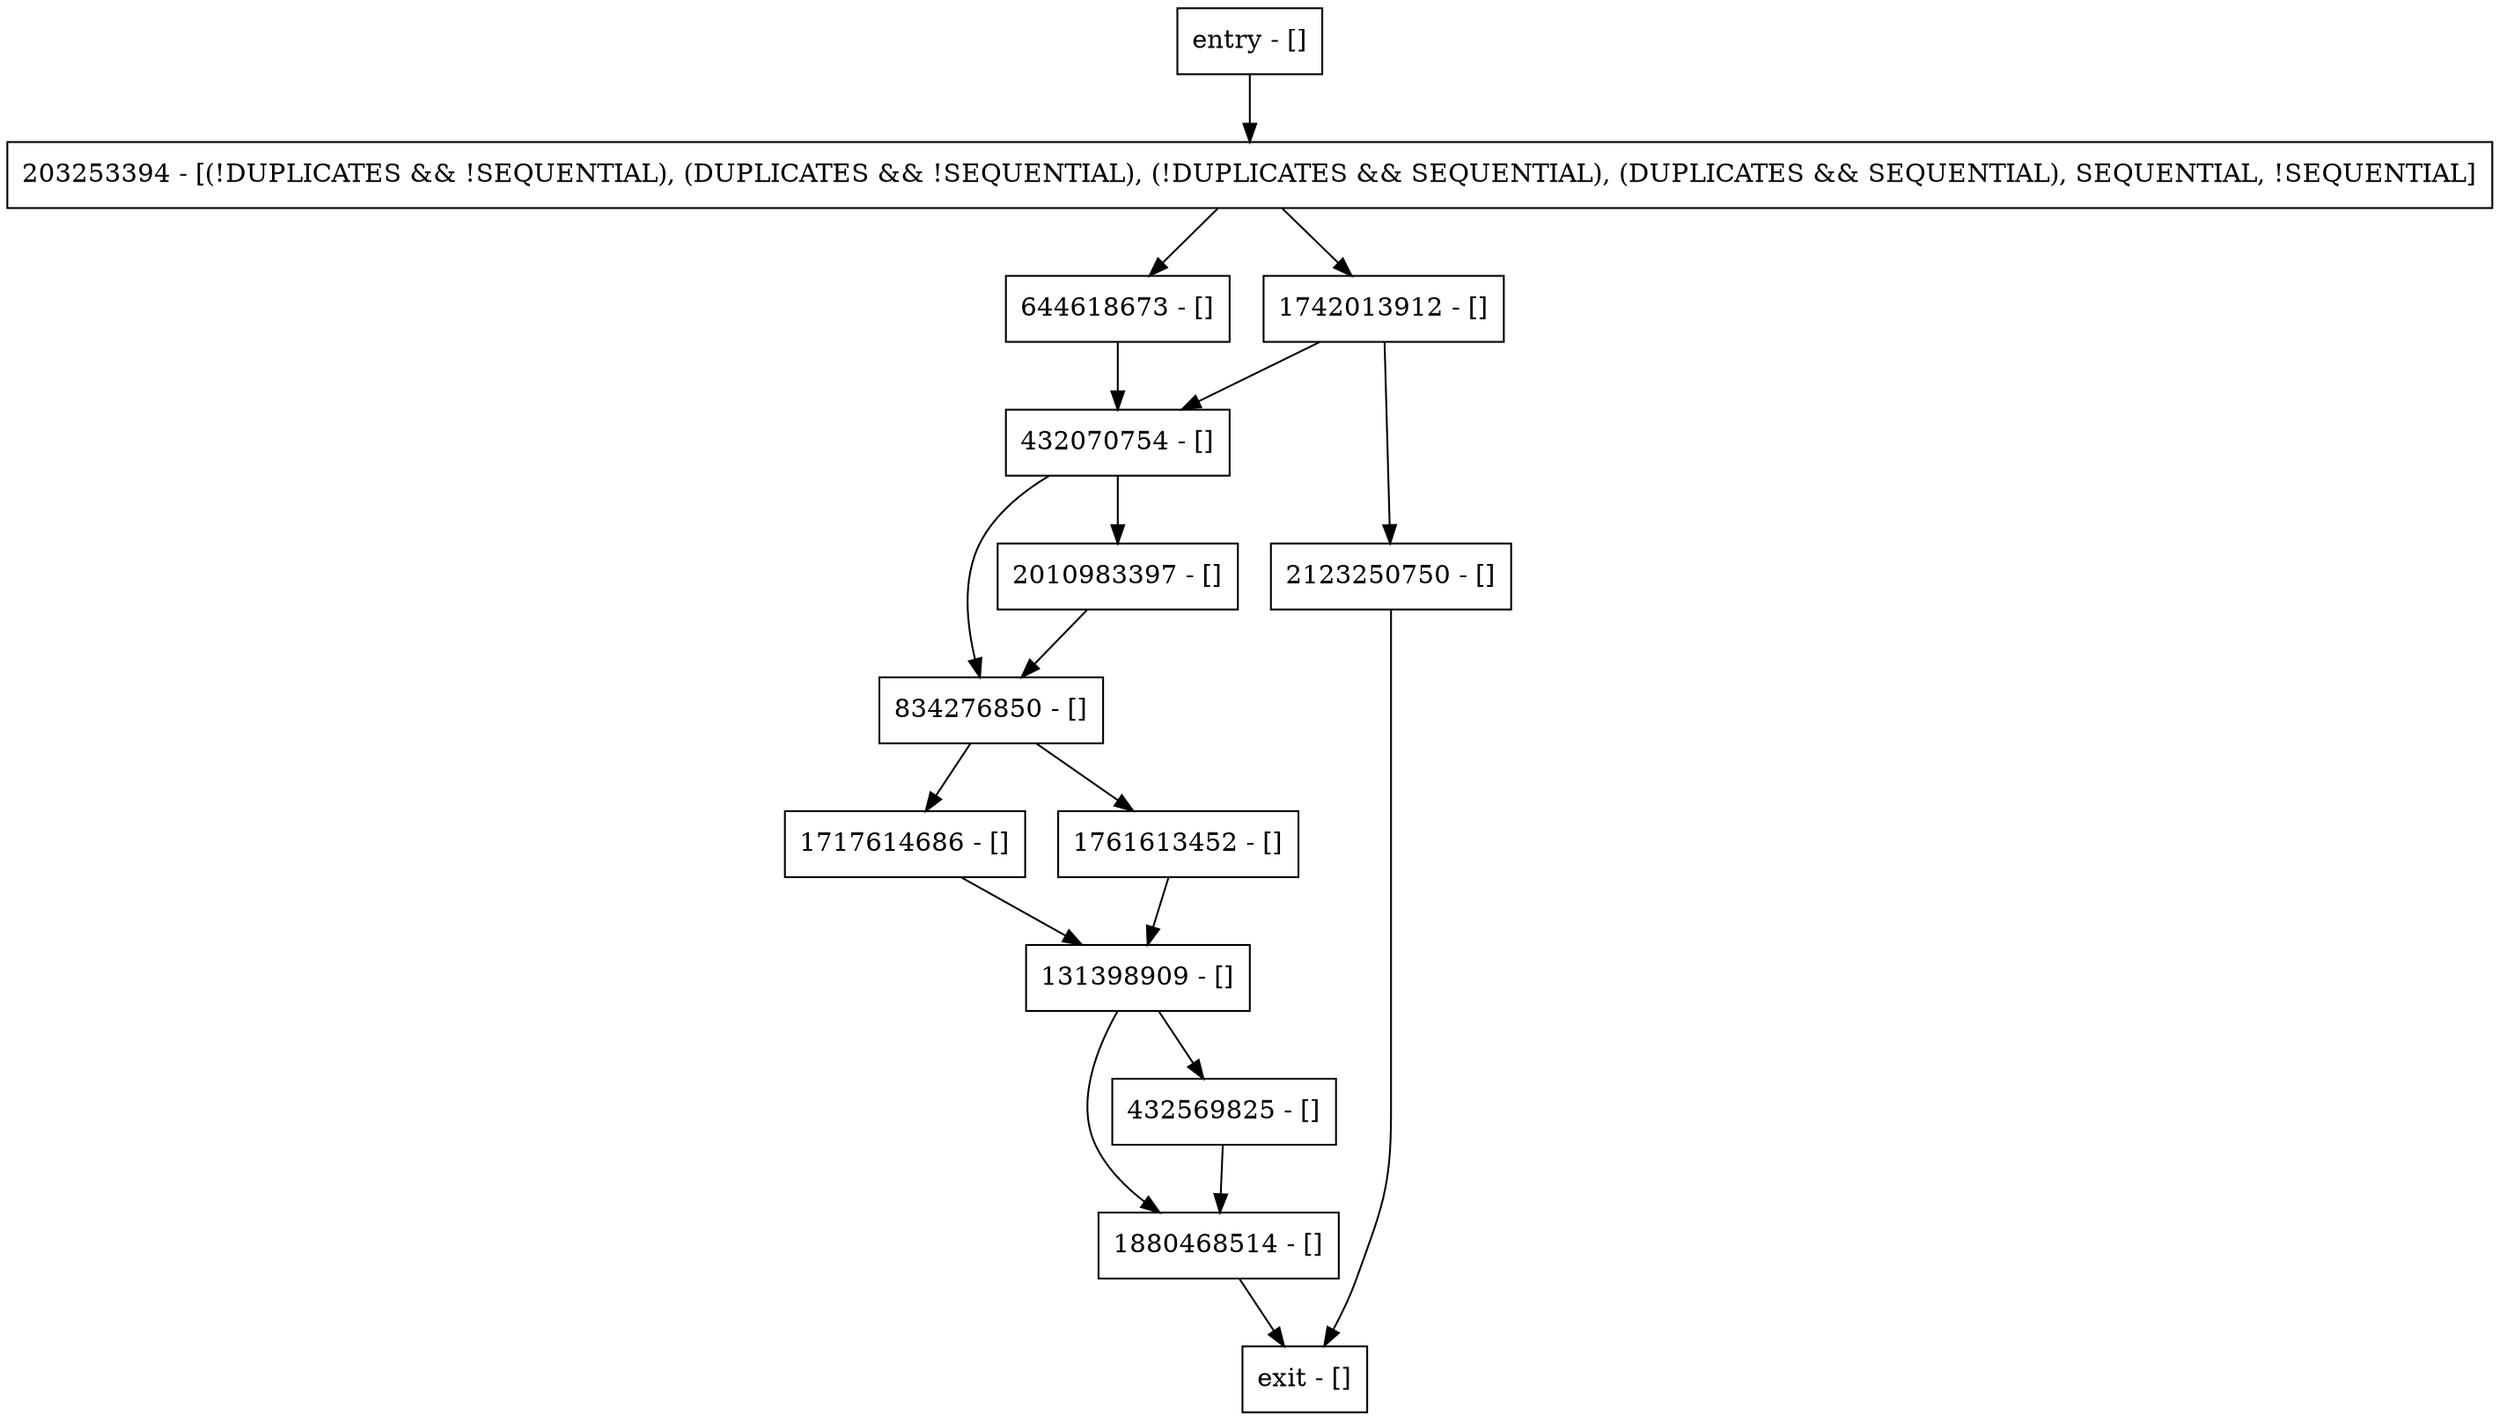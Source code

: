 digraph putInternal {
node [shape=record];
432070754 [label="432070754 - []"];
1880468514 [label="1880468514 - []"];
1717614686 [label="1717614686 - []"];
1742013912 [label="1742013912 - []"];
644618673 [label="644618673 - []"];
432569825 [label="432569825 - []"];
834276850 [label="834276850 - []"];
entry [label="entry - []"];
exit [label="exit - []"];
131398909 [label="131398909 - []"];
2123250750 [label="2123250750 - []"];
2010983397 [label="2010983397 - []"];
1761613452 [label="1761613452 - []"];
203253394 [label="203253394 - [(!DUPLICATES && !SEQUENTIAL), (DUPLICATES && !SEQUENTIAL), (!DUPLICATES && SEQUENTIAL), (DUPLICATES && SEQUENTIAL), SEQUENTIAL, !SEQUENTIAL]"];
entry;
exit;
432070754 -> 834276850;
432070754 -> 2010983397;
1880468514 -> exit;
1717614686 -> 131398909;
1742013912 -> 432070754;
1742013912 -> 2123250750;
644618673 -> 432070754;
432569825 -> 1880468514;
834276850 -> 1717614686;
834276850 -> 1761613452;
entry -> 203253394;
131398909 -> 1880468514;
131398909 -> 432569825;
2123250750 -> exit;
2010983397 -> 834276850;
1761613452 -> 131398909;
203253394 -> 1742013912;
203253394 -> 644618673;
}
